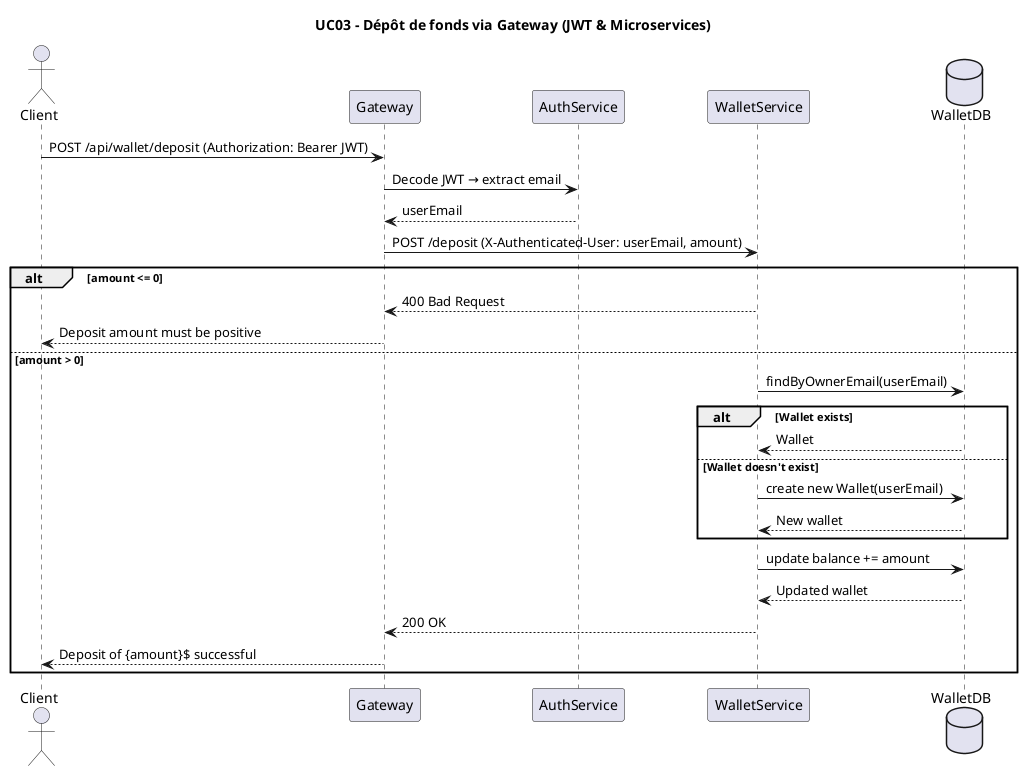 @startuml uc03_depot_fonds_gateway_jwt
title UC03 - Dépôt de fonds via Gateway (JWT & Microservices)

actor Client
participant "Gateway" as Gateway
participant "AuthService" as AuthService
participant "WalletService" as WalletService
database "WalletDB"

Client -> Gateway : POST /api/wallet/deposit (Authorization: Bearer JWT)
Gateway -> AuthService : Decode JWT → extract email
AuthService --> Gateway : userEmail

Gateway -> WalletService : POST /deposit (X-Authenticated-User: userEmail, amount)

alt amount <= 0
    WalletService --> Gateway : 400 Bad Request
    Gateway --> Client :Deposit amount must be positive
else amount > 0
    WalletService -> WalletDB : findByOwnerEmail(userEmail)
    alt Wallet exists
        WalletDB --> WalletService : Wallet
    else Wallet doesn't exist
        WalletService -> WalletDB : create new Wallet(userEmail)
        WalletDB --> WalletService : New wallet
    end

    WalletService -> WalletDB : update balance += amount
    WalletDB --> WalletService : Updated wallet

    WalletService --> Gateway : 200 OK
    Gateway --> Client : Deposit of {amount}$ successful
end
@enduml
